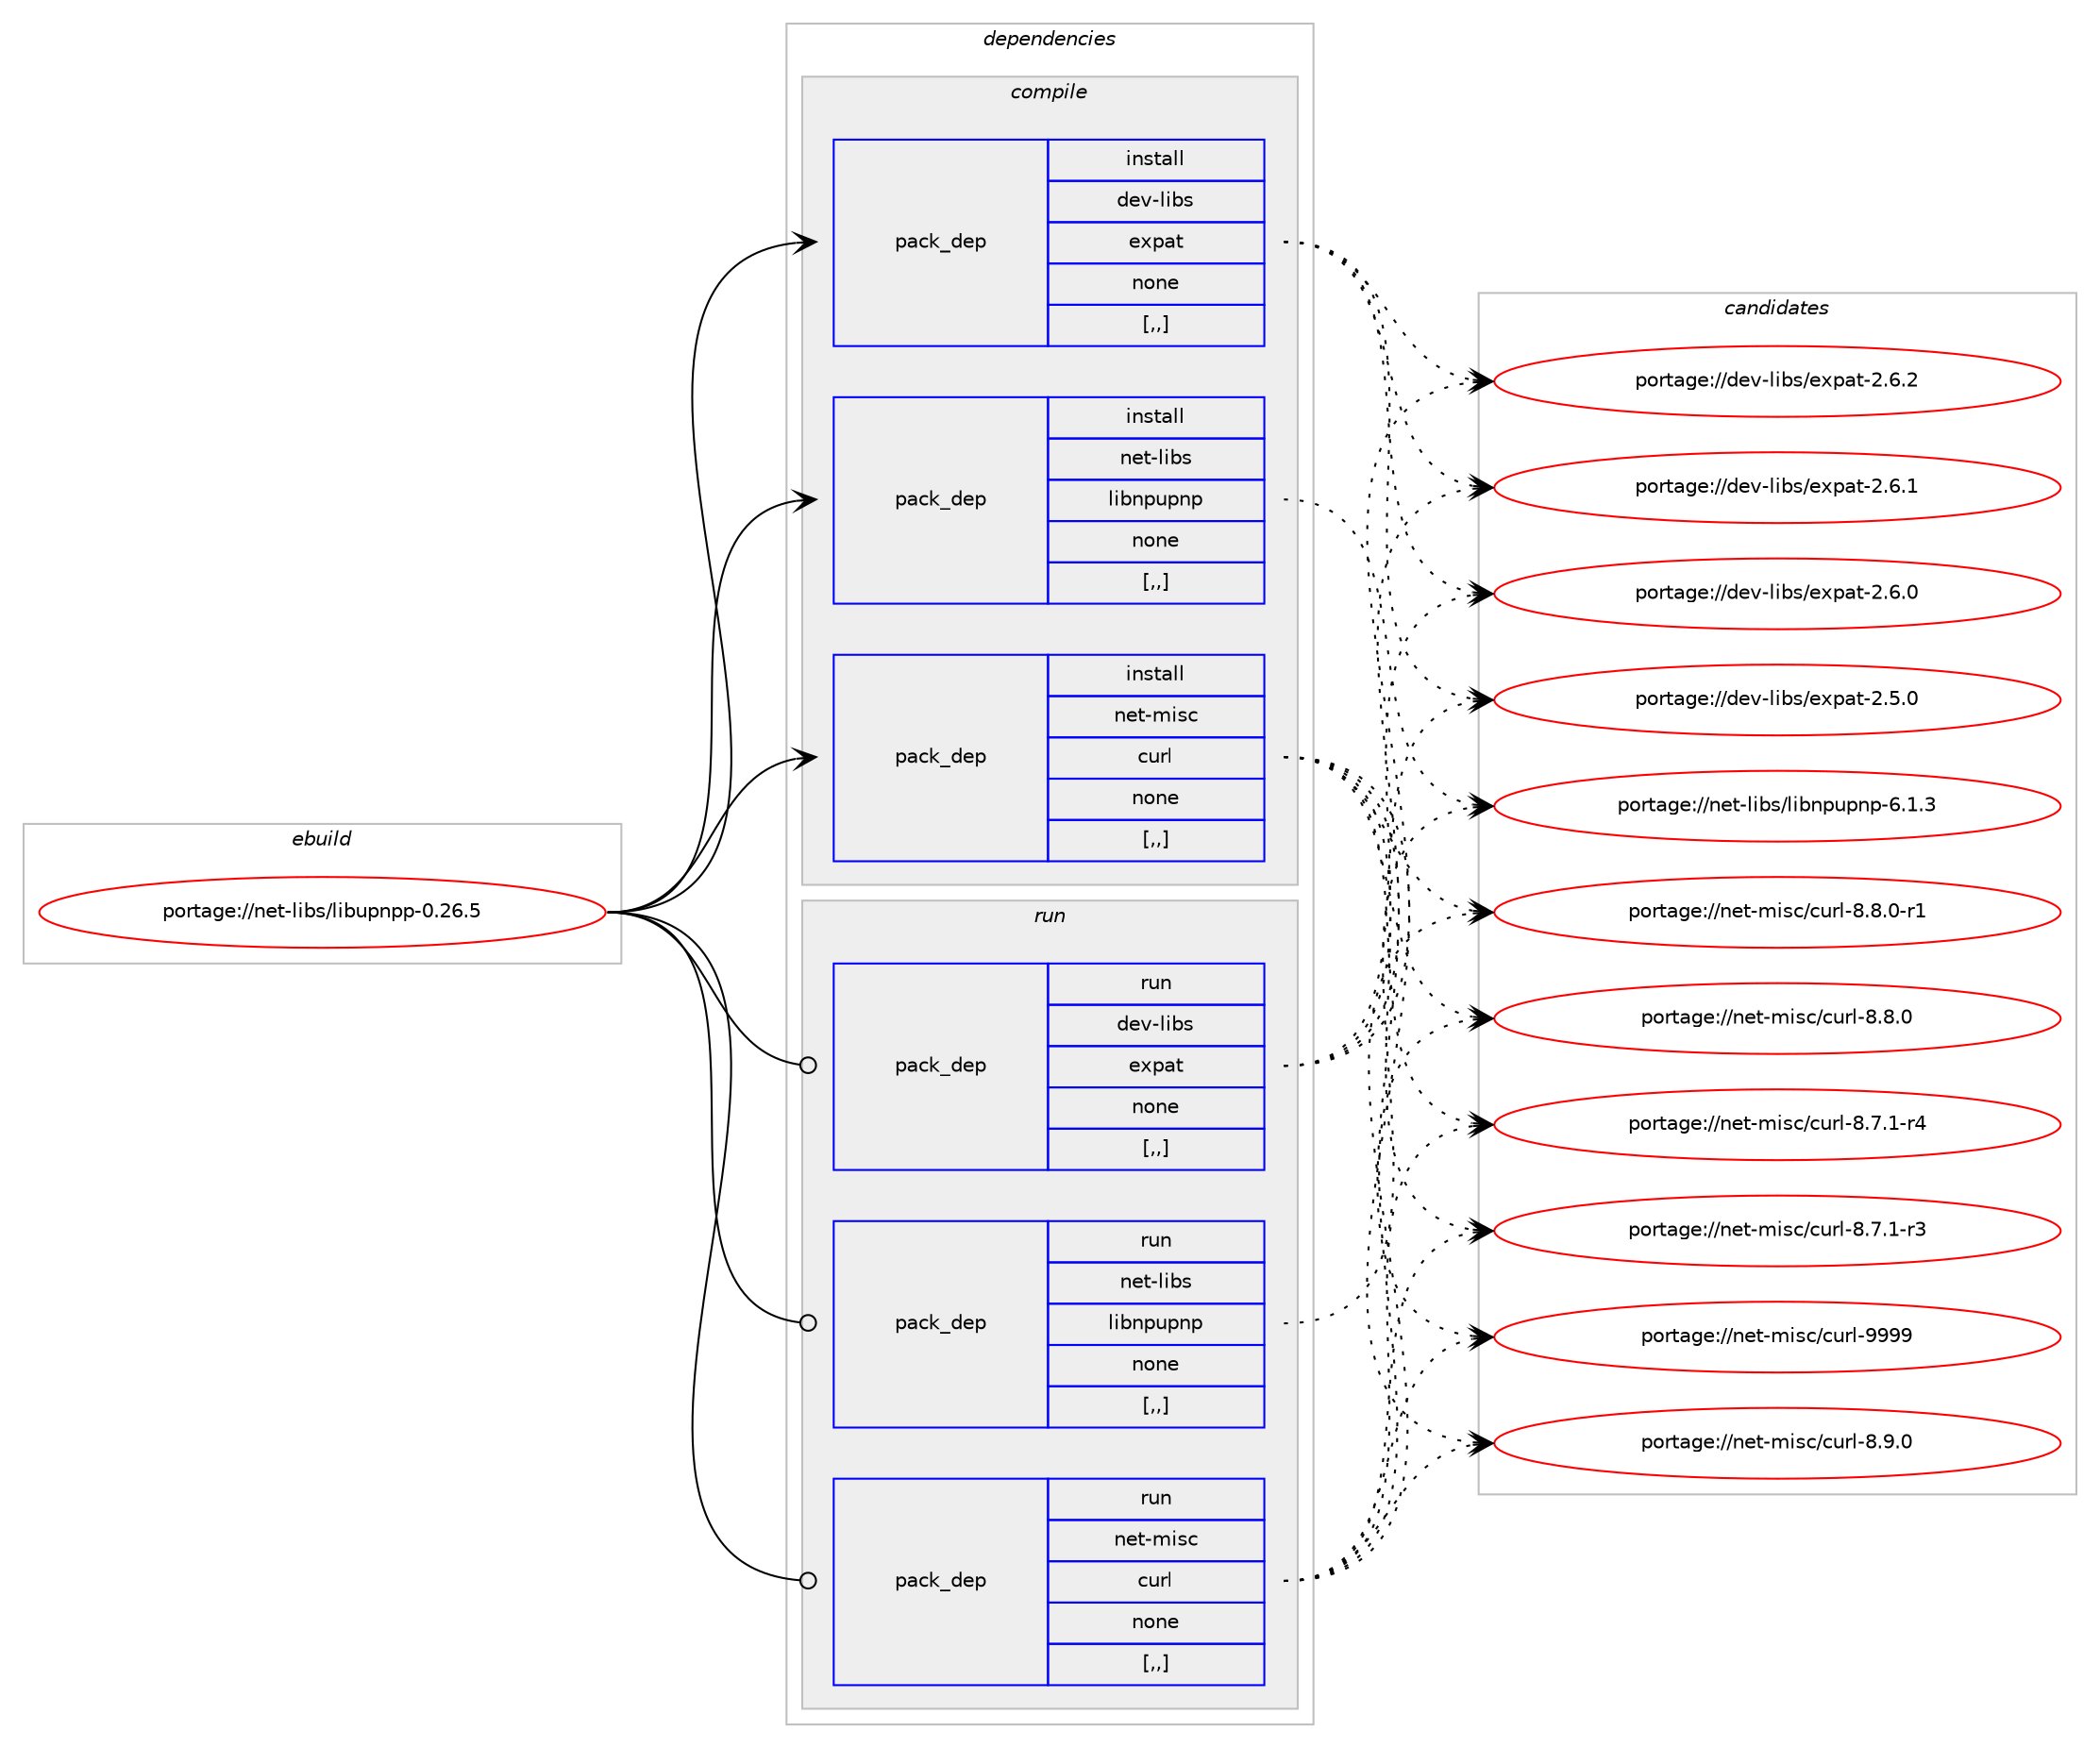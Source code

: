 digraph prolog {

# *************
# Graph options
# *************

newrank=true;
concentrate=true;
compound=true;
graph [rankdir=LR,fontname=Helvetica,fontsize=10,ranksep=1.5];#, ranksep=2.5, nodesep=0.2];
edge  [arrowhead=vee];
node  [fontname=Helvetica,fontsize=10];

# **********
# The ebuild
# **********

subgraph cluster_leftcol {
color=gray;
label=<<i>ebuild</i>>;
id [label="portage://net-libs/libupnpp-0.26.5", color=red, width=4, href="../net-libs/libupnpp-0.26.5.svg"];
}

# ****************
# The dependencies
# ****************

subgraph cluster_midcol {
color=gray;
label=<<i>dependencies</i>>;
subgraph cluster_compile {
fillcolor="#eeeeee";
style=filled;
label=<<i>compile</i>>;
subgraph pack338 {
dependency497 [label=<<TABLE BORDER="0" CELLBORDER="1" CELLSPACING="0" CELLPADDING="4" WIDTH="220"><TR><TD ROWSPAN="6" CELLPADDING="30">pack_dep</TD></TR><TR><TD WIDTH="110">install</TD></TR><TR><TD>dev-libs</TD></TR><TR><TD>expat</TD></TR><TR><TD>none</TD></TR><TR><TD>[,,]</TD></TR></TABLE>>, shape=none, color=blue];
}
id:e -> dependency497:w [weight=20,style="solid",arrowhead="vee"];
subgraph pack339 {
dependency498 [label=<<TABLE BORDER="0" CELLBORDER="1" CELLSPACING="0" CELLPADDING="4" WIDTH="220"><TR><TD ROWSPAN="6" CELLPADDING="30">pack_dep</TD></TR><TR><TD WIDTH="110">install</TD></TR><TR><TD>net-libs</TD></TR><TR><TD>libnpupnp</TD></TR><TR><TD>none</TD></TR><TR><TD>[,,]</TD></TR></TABLE>>, shape=none, color=blue];
}
id:e -> dependency498:w [weight=20,style="solid",arrowhead="vee"];
subgraph pack340 {
dependency499 [label=<<TABLE BORDER="0" CELLBORDER="1" CELLSPACING="0" CELLPADDING="4" WIDTH="220"><TR><TD ROWSPAN="6" CELLPADDING="30">pack_dep</TD></TR><TR><TD WIDTH="110">install</TD></TR><TR><TD>net-misc</TD></TR><TR><TD>curl</TD></TR><TR><TD>none</TD></TR><TR><TD>[,,]</TD></TR></TABLE>>, shape=none, color=blue];
}
id:e -> dependency499:w [weight=20,style="solid",arrowhead="vee"];
}
subgraph cluster_compileandrun {
fillcolor="#eeeeee";
style=filled;
label=<<i>compile and run</i>>;
}
subgraph cluster_run {
fillcolor="#eeeeee";
style=filled;
label=<<i>run</i>>;
subgraph pack341 {
dependency500 [label=<<TABLE BORDER="0" CELLBORDER="1" CELLSPACING="0" CELLPADDING="4" WIDTH="220"><TR><TD ROWSPAN="6" CELLPADDING="30">pack_dep</TD></TR><TR><TD WIDTH="110">run</TD></TR><TR><TD>dev-libs</TD></TR><TR><TD>expat</TD></TR><TR><TD>none</TD></TR><TR><TD>[,,]</TD></TR></TABLE>>, shape=none, color=blue];
}
id:e -> dependency500:w [weight=20,style="solid",arrowhead="odot"];
subgraph pack342 {
dependency501 [label=<<TABLE BORDER="0" CELLBORDER="1" CELLSPACING="0" CELLPADDING="4" WIDTH="220"><TR><TD ROWSPAN="6" CELLPADDING="30">pack_dep</TD></TR><TR><TD WIDTH="110">run</TD></TR><TR><TD>net-libs</TD></TR><TR><TD>libnpupnp</TD></TR><TR><TD>none</TD></TR><TR><TD>[,,]</TD></TR></TABLE>>, shape=none, color=blue];
}
id:e -> dependency501:w [weight=20,style="solid",arrowhead="odot"];
subgraph pack343 {
dependency502 [label=<<TABLE BORDER="0" CELLBORDER="1" CELLSPACING="0" CELLPADDING="4" WIDTH="220"><TR><TD ROWSPAN="6" CELLPADDING="30">pack_dep</TD></TR><TR><TD WIDTH="110">run</TD></TR><TR><TD>net-misc</TD></TR><TR><TD>curl</TD></TR><TR><TD>none</TD></TR><TR><TD>[,,]</TD></TR></TABLE>>, shape=none, color=blue];
}
id:e -> dependency502:w [weight=20,style="solid",arrowhead="odot"];
}
}

# **************
# The candidates
# **************

subgraph cluster_choices {
rank=same;
color=gray;
label=<<i>candidates</i>>;

subgraph choice338 {
color=black;
nodesep=1;
choice10010111845108105981154710112011297116455046544650 [label="portage://dev-libs/expat-2.6.2", color=red, width=4,href="../dev-libs/expat-2.6.2.svg"];
choice10010111845108105981154710112011297116455046544649 [label="portage://dev-libs/expat-2.6.1", color=red, width=4,href="../dev-libs/expat-2.6.1.svg"];
choice10010111845108105981154710112011297116455046544648 [label="portage://dev-libs/expat-2.6.0", color=red, width=4,href="../dev-libs/expat-2.6.0.svg"];
choice10010111845108105981154710112011297116455046534648 [label="portage://dev-libs/expat-2.5.0", color=red, width=4,href="../dev-libs/expat-2.5.0.svg"];
dependency497:e -> choice10010111845108105981154710112011297116455046544650:w [style=dotted,weight="100"];
dependency497:e -> choice10010111845108105981154710112011297116455046544649:w [style=dotted,weight="100"];
dependency497:e -> choice10010111845108105981154710112011297116455046544648:w [style=dotted,weight="100"];
dependency497:e -> choice10010111845108105981154710112011297116455046534648:w [style=dotted,weight="100"];
}
subgraph choice339 {
color=black;
nodesep=1;
choice11010111645108105981154710810598110112117112110112455446494651 [label="portage://net-libs/libnpupnp-6.1.3", color=red, width=4,href="../net-libs/libnpupnp-6.1.3.svg"];
dependency498:e -> choice11010111645108105981154710810598110112117112110112455446494651:w [style=dotted,weight="100"];
}
subgraph choice340 {
color=black;
nodesep=1;
choice110101116451091051159947991171141084557575757 [label="portage://net-misc/curl-9999", color=red, width=4,href="../net-misc/curl-9999.svg"];
choice11010111645109105115994799117114108455646574648 [label="portage://net-misc/curl-8.9.0", color=red, width=4,href="../net-misc/curl-8.9.0.svg"];
choice110101116451091051159947991171141084556465646484511449 [label="portage://net-misc/curl-8.8.0-r1", color=red, width=4,href="../net-misc/curl-8.8.0-r1.svg"];
choice11010111645109105115994799117114108455646564648 [label="portage://net-misc/curl-8.8.0", color=red, width=4,href="../net-misc/curl-8.8.0.svg"];
choice110101116451091051159947991171141084556465546494511452 [label="portage://net-misc/curl-8.7.1-r4", color=red, width=4,href="../net-misc/curl-8.7.1-r4.svg"];
choice110101116451091051159947991171141084556465546494511451 [label="portage://net-misc/curl-8.7.1-r3", color=red, width=4,href="../net-misc/curl-8.7.1-r3.svg"];
dependency499:e -> choice110101116451091051159947991171141084557575757:w [style=dotted,weight="100"];
dependency499:e -> choice11010111645109105115994799117114108455646574648:w [style=dotted,weight="100"];
dependency499:e -> choice110101116451091051159947991171141084556465646484511449:w [style=dotted,weight="100"];
dependency499:e -> choice11010111645109105115994799117114108455646564648:w [style=dotted,weight="100"];
dependency499:e -> choice110101116451091051159947991171141084556465546494511452:w [style=dotted,weight="100"];
dependency499:e -> choice110101116451091051159947991171141084556465546494511451:w [style=dotted,weight="100"];
}
subgraph choice341 {
color=black;
nodesep=1;
choice10010111845108105981154710112011297116455046544650 [label="portage://dev-libs/expat-2.6.2", color=red, width=4,href="../dev-libs/expat-2.6.2.svg"];
choice10010111845108105981154710112011297116455046544649 [label="portage://dev-libs/expat-2.6.1", color=red, width=4,href="../dev-libs/expat-2.6.1.svg"];
choice10010111845108105981154710112011297116455046544648 [label="portage://dev-libs/expat-2.6.0", color=red, width=4,href="../dev-libs/expat-2.6.0.svg"];
choice10010111845108105981154710112011297116455046534648 [label="portage://dev-libs/expat-2.5.0", color=red, width=4,href="../dev-libs/expat-2.5.0.svg"];
dependency500:e -> choice10010111845108105981154710112011297116455046544650:w [style=dotted,weight="100"];
dependency500:e -> choice10010111845108105981154710112011297116455046544649:w [style=dotted,weight="100"];
dependency500:e -> choice10010111845108105981154710112011297116455046544648:w [style=dotted,weight="100"];
dependency500:e -> choice10010111845108105981154710112011297116455046534648:w [style=dotted,weight="100"];
}
subgraph choice342 {
color=black;
nodesep=1;
choice11010111645108105981154710810598110112117112110112455446494651 [label="portage://net-libs/libnpupnp-6.1.3", color=red, width=4,href="../net-libs/libnpupnp-6.1.3.svg"];
dependency501:e -> choice11010111645108105981154710810598110112117112110112455446494651:w [style=dotted,weight="100"];
}
subgraph choice343 {
color=black;
nodesep=1;
choice110101116451091051159947991171141084557575757 [label="portage://net-misc/curl-9999", color=red, width=4,href="../net-misc/curl-9999.svg"];
choice11010111645109105115994799117114108455646574648 [label="portage://net-misc/curl-8.9.0", color=red, width=4,href="../net-misc/curl-8.9.0.svg"];
choice110101116451091051159947991171141084556465646484511449 [label="portage://net-misc/curl-8.8.0-r1", color=red, width=4,href="../net-misc/curl-8.8.0-r1.svg"];
choice11010111645109105115994799117114108455646564648 [label="portage://net-misc/curl-8.8.0", color=red, width=4,href="../net-misc/curl-8.8.0.svg"];
choice110101116451091051159947991171141084556465546494511452 [label="portage://net-misc/curl-8.7.1-r4", color=red, width=4,href="../net-misc/curl-8.7.1-r4.svg"];
choice110101116451091051159947991171141084556465546494511451 [label="portage://net-misc/curl-8.7.1-r3", color=red, width=4,href="../net-misc/curl-8.7.1-r3.svg"];
dependency502:e -> choice110101116451091051159947991171141084557575757:w [style=dotted,weight="100"];
dependency502:e -> choice11010111645109105115994799117114108455646574648:w [style=dotted,weight="100"];
dependency502:e -> choice110101116451091051159947991171141084556465646484511449:w [style=dotted,weight="100"];
dependency502:e -> choice11010111645109105115994799117114108455646564648:w [style=dotted,weight="100"];
dependency502:e -> choice110101116451091051159947991171141084556465546494511452:w [style=dotted,weight="100"];
dependency502:e -> choice110101116451091051159947991171141084556465546494511451:w [style=dotted,weight="100"];
}
}

}
